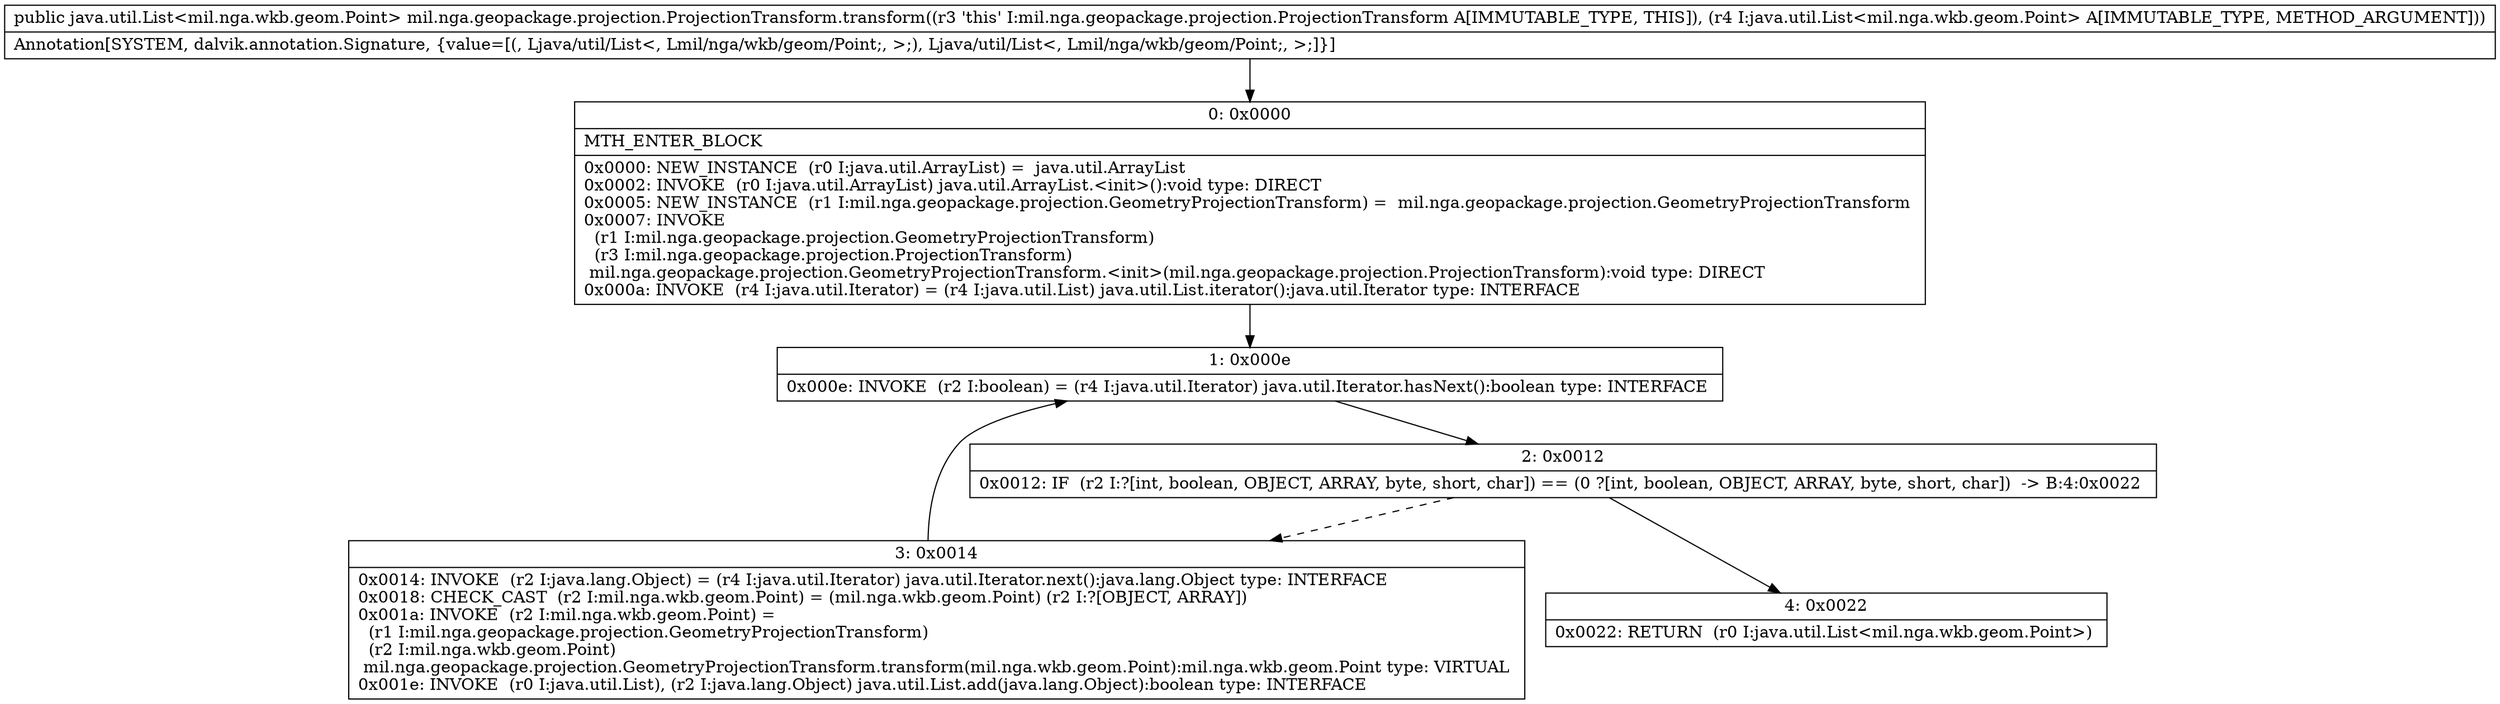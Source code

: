 digraph "CFG formil.nga.geopackage.projection.ProjectionTransform.transform(Ljava\/util\/List;)Ljava\/util\/List;" {
Node_0 [shape=record,label="{0\:\ 0x0000|MTH_ENTER_BLOCK\l|0x0000: NEW_INSTANCE  (r0 I:java.util.ArrayList) =  java.util.ArrayList \l0x0002: INVOKE  (r0 I:java.util.ArrayList) java.util.ArrayList.\<init\>():void type: DIRECT \l0x0005: NEW_INSTANCE  (r1 I:mil.nga.geopackage.projection.GeometryProjectionTransform) =  mil.nga.geopackage.projection.GeometryProjectionTransform \l0x0007: INVOKE  \l  (r1 I:mil.nga.geopackage.projection.GeometryProjectionTransform)\l  (r3 I:mil.nga.geopackage.projection.ProjectionTransform)\l mil.nga.geopackage.projection.GeometryProjectionTransform.\<init\>(mil.nga.geopackage.projection.ProjectionTransform):void type: DIRECT \l0x000a: INVOKE  (r4 I:java.util.Iterator) = (r4 I:java.util.List) java.util.List.iterator():java.util.Iterator type: INTERFACE \l}"];
Node_1 [shape=record,label="{1\:\ 0x000e|0x000e: INVOKE  (r2 I:boolean) = (r4 I:java.util.Iterator) java.util.Iterator.hasNext():boolean type: INTERFACE \l}"];
Node_2 [shape=record,label="{2\:\ 0x0012|0x0012: IF  (r2 I:?[int, boolean, OBJECT, ARRAY, byte, short, char]) == (0 ?[int, boolean, OBJECT, ARRAY, byte, short, char])  \-\> B:4:0x0022 \l}"];
Node_3 [shape=record,label="{3\:\ 0x0014|0x0014: INVOKE  (r2 I:java.lang.Object) = (r4 I:java.util.Iterator) java.util.Iterator.next():java.lang.Object type: INTERFACE \l0x0018: CHECK_CAST  (r2 I:mil.nga.wkb.geom.Point) = (mil.nga.wkb.geom.Point) (r2 I:?[OBJECT, ARRAY]) \l0x001a: INVOKE  (r2 I:mil.nga.wkb.geom.Point) = \l  (r1 I:mil.nga.geopackage.projection.GeometryProjectionTransform)\l  (r2 I:mil.nga.wkb.geom.Point)\l mil.nga.geopackage.projection.GeometryProjectionTransform.transform(mil.nga.wkb.geom.Point):mil.nga.wkb.geom.Point type: VIRTUAL \l0x001e: INVOKE  (r0 I:java.util.List), (r2 I:java.lang.Object) java.util.List.add(java.lang.Object):boolean type: INTERFACE \l}"];
Node_4 [shape=record,label="{4\:\ 0x0022|0x0022: RETURN  (r0 I:java.util.List\<mil.nga.wkb.geom.Point\>) \l}"];
MethodNode[shape=record,label="{public java.util.List\<mil.nga.wkb.geom.Point\> mil.nga.geopackage.projection.ProjectionTransform.transform((r3 'this' I:mil.nga.geopackage.projection.ProjectionTransform A[IMMUTABLE_TYPE, THIS]), (r4 I:java.util.List\<mil.nga.wkb.geom.Point\> A[IMMUTABLE_TYPE, METHOD_ARGUMENT]))  | Annotation[SYSTEM, dalvik.annotation.Signature, \{value=[(, Ljava\/util\/List\<, Lmil\/nga\/wkb\/geom\/Point;, \>;), Ljava\/util\/List\<, Lmil\/nga\/wkb\/geom\/Point;, \>;]\}]\l}"];
MethodNode -> Node_0;
Node_0 -> Node_1;
Node_1 -> Node_2;
Node_2 -> Node_3[style=dashed];
Node_2 -> Node_4;
Node_3 -> Node_1;
}

